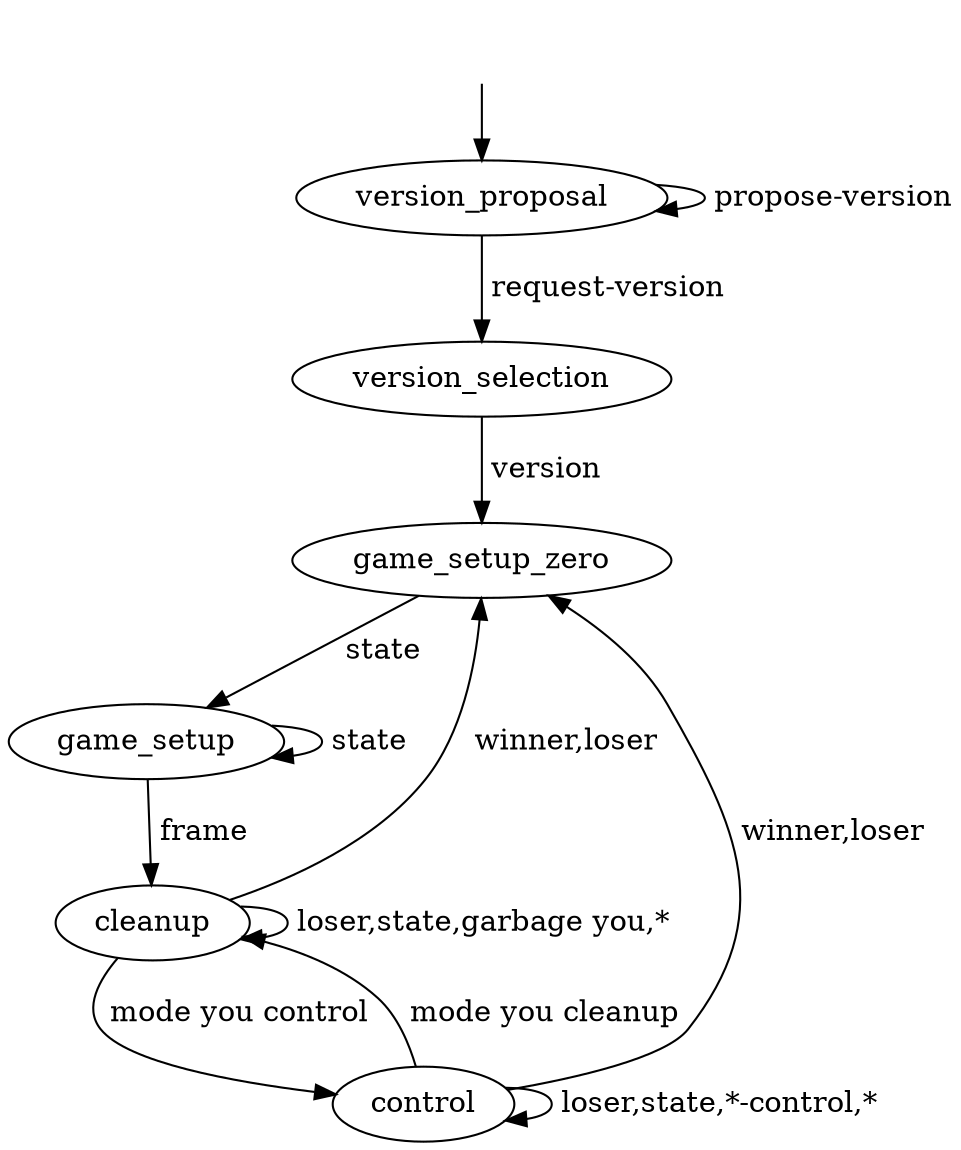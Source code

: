 digraph G {
	start[shape=plaintext,label=""];
	start -> version_proposal;
	version_proposal -> version_proposal [label=" propose-version"];
	version_proposal -> version_selection [label=" request-version"];
	version_selection -> game_setup_zero [label=" version"];
	game_setup_zero -> game_setup [label=" state"];
	game_setup -> game_setup [label=" state"];
	game_setup -> cleanup [label=" frame"];
	control -> cleanup [label=" mode you cleanup"];
	cleanup -> control [label=" mode you control"];
	control -> control [label=" loser,state,*-control,*"];
	cleanup -> cleanup [label=" loser,state,garbage you,*"];
	control -> game_setup_zero [label=" winner,loser"];
	cleanup -> game_setup_zero [label=" winner,loser"];
}
